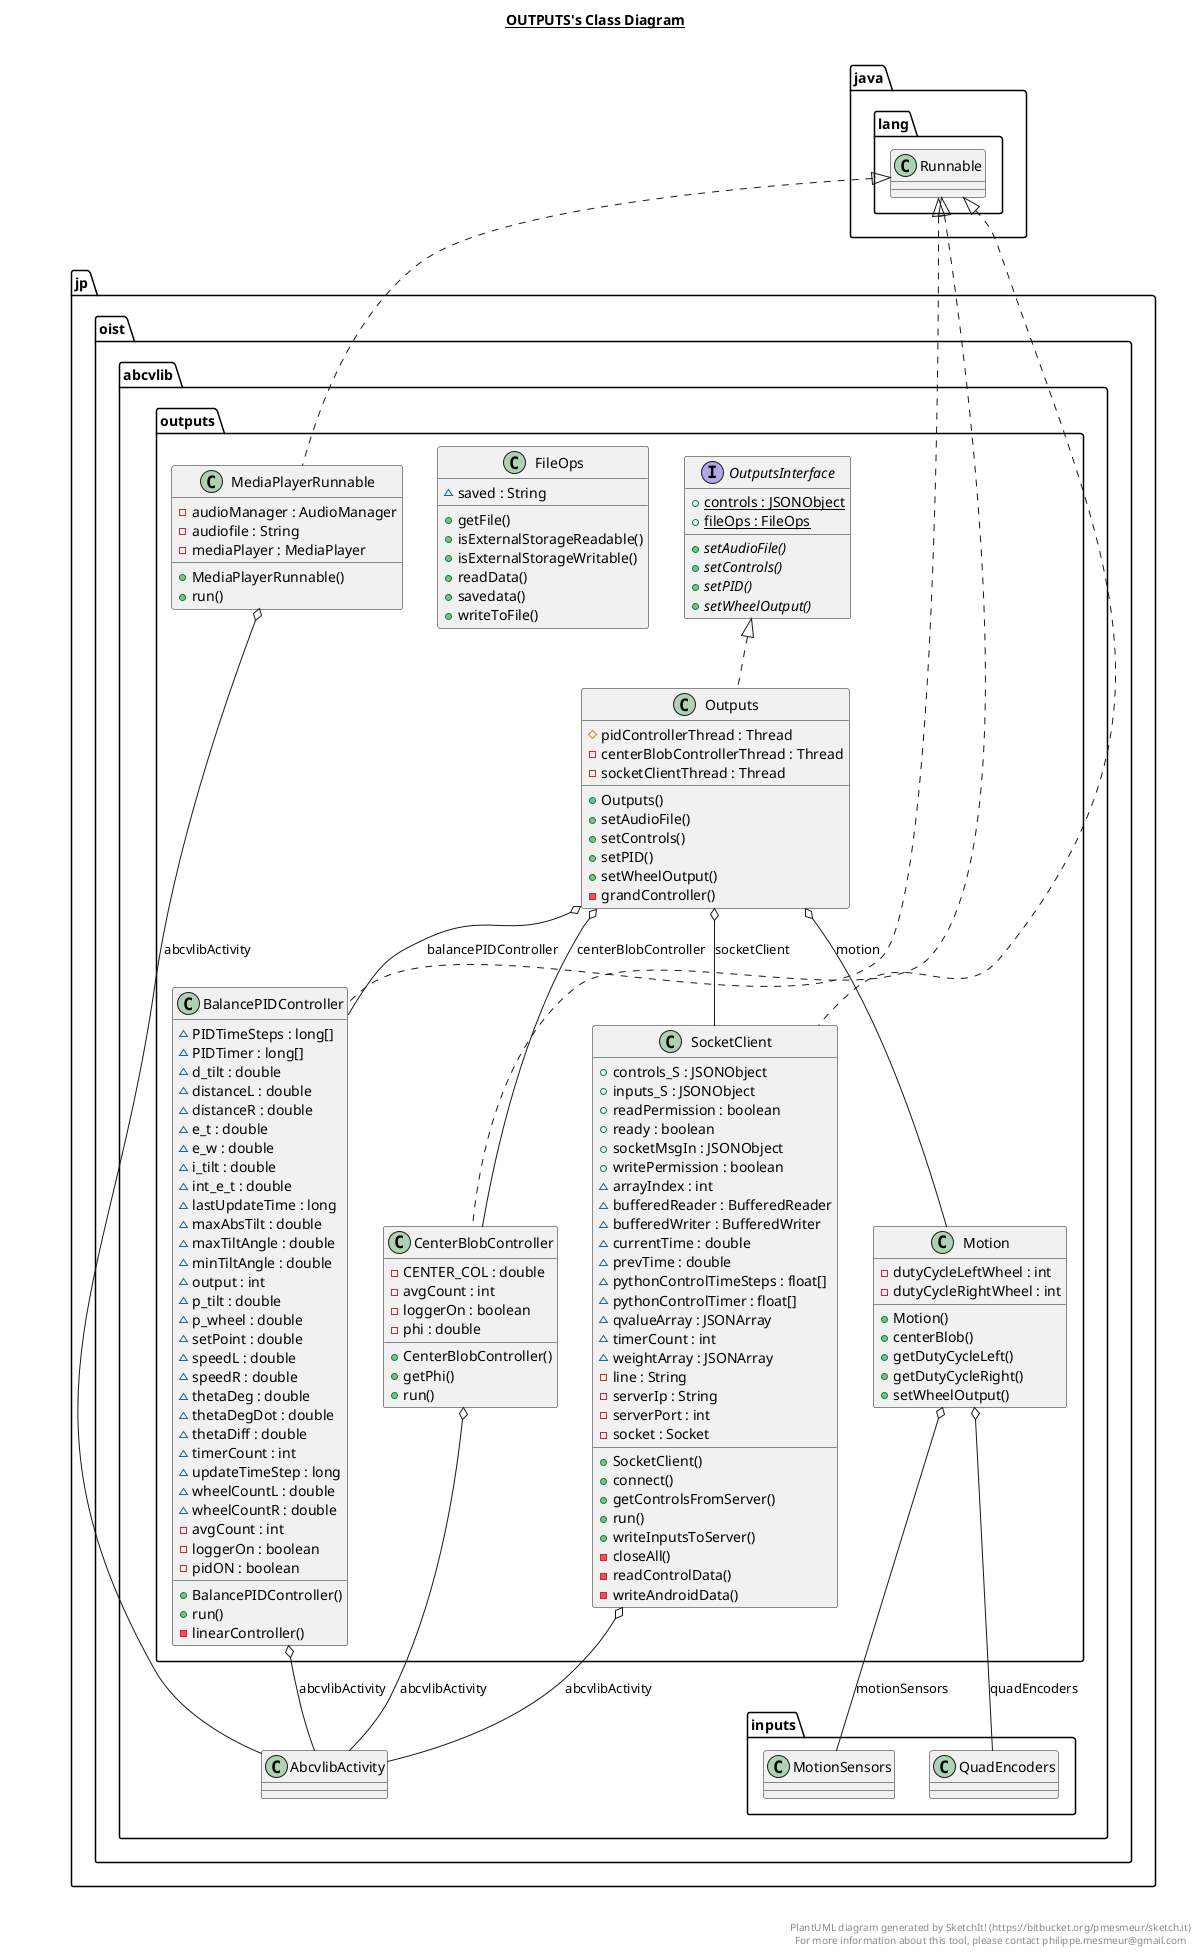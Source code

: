 @startuml

title __OUTPUTS's Class Diagram__\n

  namespace jp.oist.abcvlib {
    namespace outputs {
      class jp.oist.abcvlib.outputs.BalancePIDController {
          ~ PIDTimeSteps : long[]
          ~ PIDTimer : long[]
          ~ d_tilt : double
          ~ distanceL : double
          ~ distanceR : double
          ~ e_t : double
          ~ e_w : double
          ~ i_tilt : double
          ~ int_e_t : double
          ~ lastUpdateTime : long
          ~ maxAbsTilt : double
          ~ maxTiltAngle : double
          ~ minTiltAngle : double
          ~ output : int
          ~ p_tilt : double
          ~ p_wheel : double
          ~ setPoint : double
          ~ speedL : double
          ~ speedR : double
          ~ thetaDeg : double
          ~ thetaDegDot : double
          ~ thetaDiff : double
          ~ timerCount : int
          ~ updateTimeStep : long
          ~ wheelCountL : double
          ~ wheelCountR : double
          - avgCount : int
          - loggerOn : boolean
          - pidON : boolean
          + BalancePIDController()
          + run()
          - linearController()
      }
    }
  }
  

  namespace jp.oist.abcvlib {
    namespace outputs {
      class jp.oist.abcvlib.outputs.CenterBlobController {
          - CENTER_COL : double
          - avgCount : int
          - loggerOn : boolean
          - phi : double
          + CenterBlobController()
          + getPhi()
          + run()
      }
    }
  }
  

  namespace jp.oist.abcvlib {
    namespace outputs {
      class jp.oist.abcvlib.outputs.FileOps {
          ~ saved : String
          + getFile()
          + isExternalStorageReadable()
          + isExternalStorageWritable()
          + readData()
          + savedata()
          + writeToFile()
      }
    }
  }
  

  namespace jp.oist.abcvlib {
    namespace outputs {
      class jp.oist.abcvlib.outputs.MediaPlayerRunnable {
          - audioManager : AudioManager
          - audiofile : String
          - mediaPlayer : MediaPlayer
          + MediaPlayerRunnable()
          + run()
      }
    }
  }
  

  namespace jp.oist.abcvlib {
    namespace outputs {
      class jp.oist.abcvlib.outputs.Motion {
          - dutyCycleLeftWheel : int
          - dutyCycleRightWheel : int
          + Motion()
          + centerBlob()
          + getDutyCycleLeft()
          + getDutyCycleRight()
          + setWheelOutput()
      }
    }
  }
  

  namespace jp.oist.abcvlib {
    namespace outputs {
      class jp.oist.abcvlib.outputs.Outputs {
          # pidControllerThread : Thread
          - centerBlobControllerThread : Thread
          - socketClientThread : Thread
          + Outputs()
          + setAudioFile()
          + setControls()
          + setPID()
          + setWheelOutput()
          - grandController()
      }
    }
  }
  

  namespace jp.oist.abcvlib {
    namespace outputs {
      interface jp.oist.abcvlib.outputs.OutputsInterface {
          {static} + controls : JSONObject
          {static} + fileOps : FileOps
          {abstract} + setAudioFile()
          {abstract} + setControls()
          {abstract} + setPID()
          {abstract} + setWheelOutput()
      }
    }
  }
  

  namespace jp.oist.abcvlib {
    namespace outputs {
      class jp.oist.abcvlib.outputs.SocketClient {
          + controls_S : JSONObject
          + inputs_S : JSONObject
          + readPermission : boolean
          + ready : boolean
          + socketMsgIn : JSONObject
          + writePermission : boolean
          ~ arrayIndex : int
          ~ bufferedReader : BufferedReader
          ~ bufferedWriter : BufferedWriter
          ~ currentTime : double
          ~ prevTime : double
          ~ pythonControlTimeSteps : float[]
          ~ pythonControlTimer : float[]
          ~ qvalueArray : JSONArray
          ~ timerCount : int
          ~ weightArray : JSONArray
          - line : String
          - serverIp : String
          - serverPort : int
          - socket : Socket
          + SocketClient()
          + connect()
          + getControlsFromServer()
          + run()
          + writeInputsToServer()
          - closeAll()
          - readControlData()
          - writeAndroidData()
      }
    }
  }
  

  jp.oist.abcvlib.outputs.BalancePIDController .up.|> java.lang.Runnable
  jp.oist.abcvlib.outputs.BalancePIDController o-- jp.oist.abcvlib.AbcvlibActivity : abcvlibActivity
  jp.oist.abcvlib.outputs.CenterBlobController .up.|> java.lang.Runnable
  jp.oist.abcvlib.outputs.CenterBlobController o-- jp.oist.abcvlib.AbcvlibActivity : abcvlibActivity
  jp.oist.abcvlib.outputs.MediaPlayerRunnable .up.|> java.lang.Runnable
  jp.oist.abcvlib.outputs.MediaPlayerRunnable o-- jp.oist.abcvlib.AbcvlibActivity : abcvlibActivity
  jp.oist.abcvlib.outputs.Motion o-- jp.oist.abcvlib.inputs.MotionSensors : motionSensors
  jp.oist.abcvlib.outputs.Motion o-- jp.oist.abcvlib.inputs.QuadEncoders : quadEncoders
  jp.oist.abcvlib.outputs.Outputs .up.|> jp.oist.abcvlib.outputs.OutputsInterface
  jp.oist.abcvlib.outputs.Outputs o-- jp.oist.abcvlib.outputs.Motion : motion
  jp.oist.abcvlib.outputs.Outputs o-- jp.oist.abcvlib.outputs.SocketClient : socketClient
  jp.oist.abcvlib.outputs.Outputs o-- jp.oist.abcvlib.outputs.BalancePIDController : balancePIDController
  jp.oist.abcvlib.outputs.Outputs o-- jp.oist.abcvlib.outputs.CenterBlobController : centerBlobController
  jp.oist.abcvlib.outputs.SocketClient .up.|> java.lang.Runnable
  jp.oist.abcvlib.outputs.SocketClient o-- jp.oist.abcvlib.AbcvlibActivity : abcvlibActivity


right footer


PlantUML diagram generated by SketchIt! (https://bitbucket.org/pmesmeur/sketch.it)
For more information about this tool, please contact philippe.mesmeur@gmail.com
endfooter

@enduml
